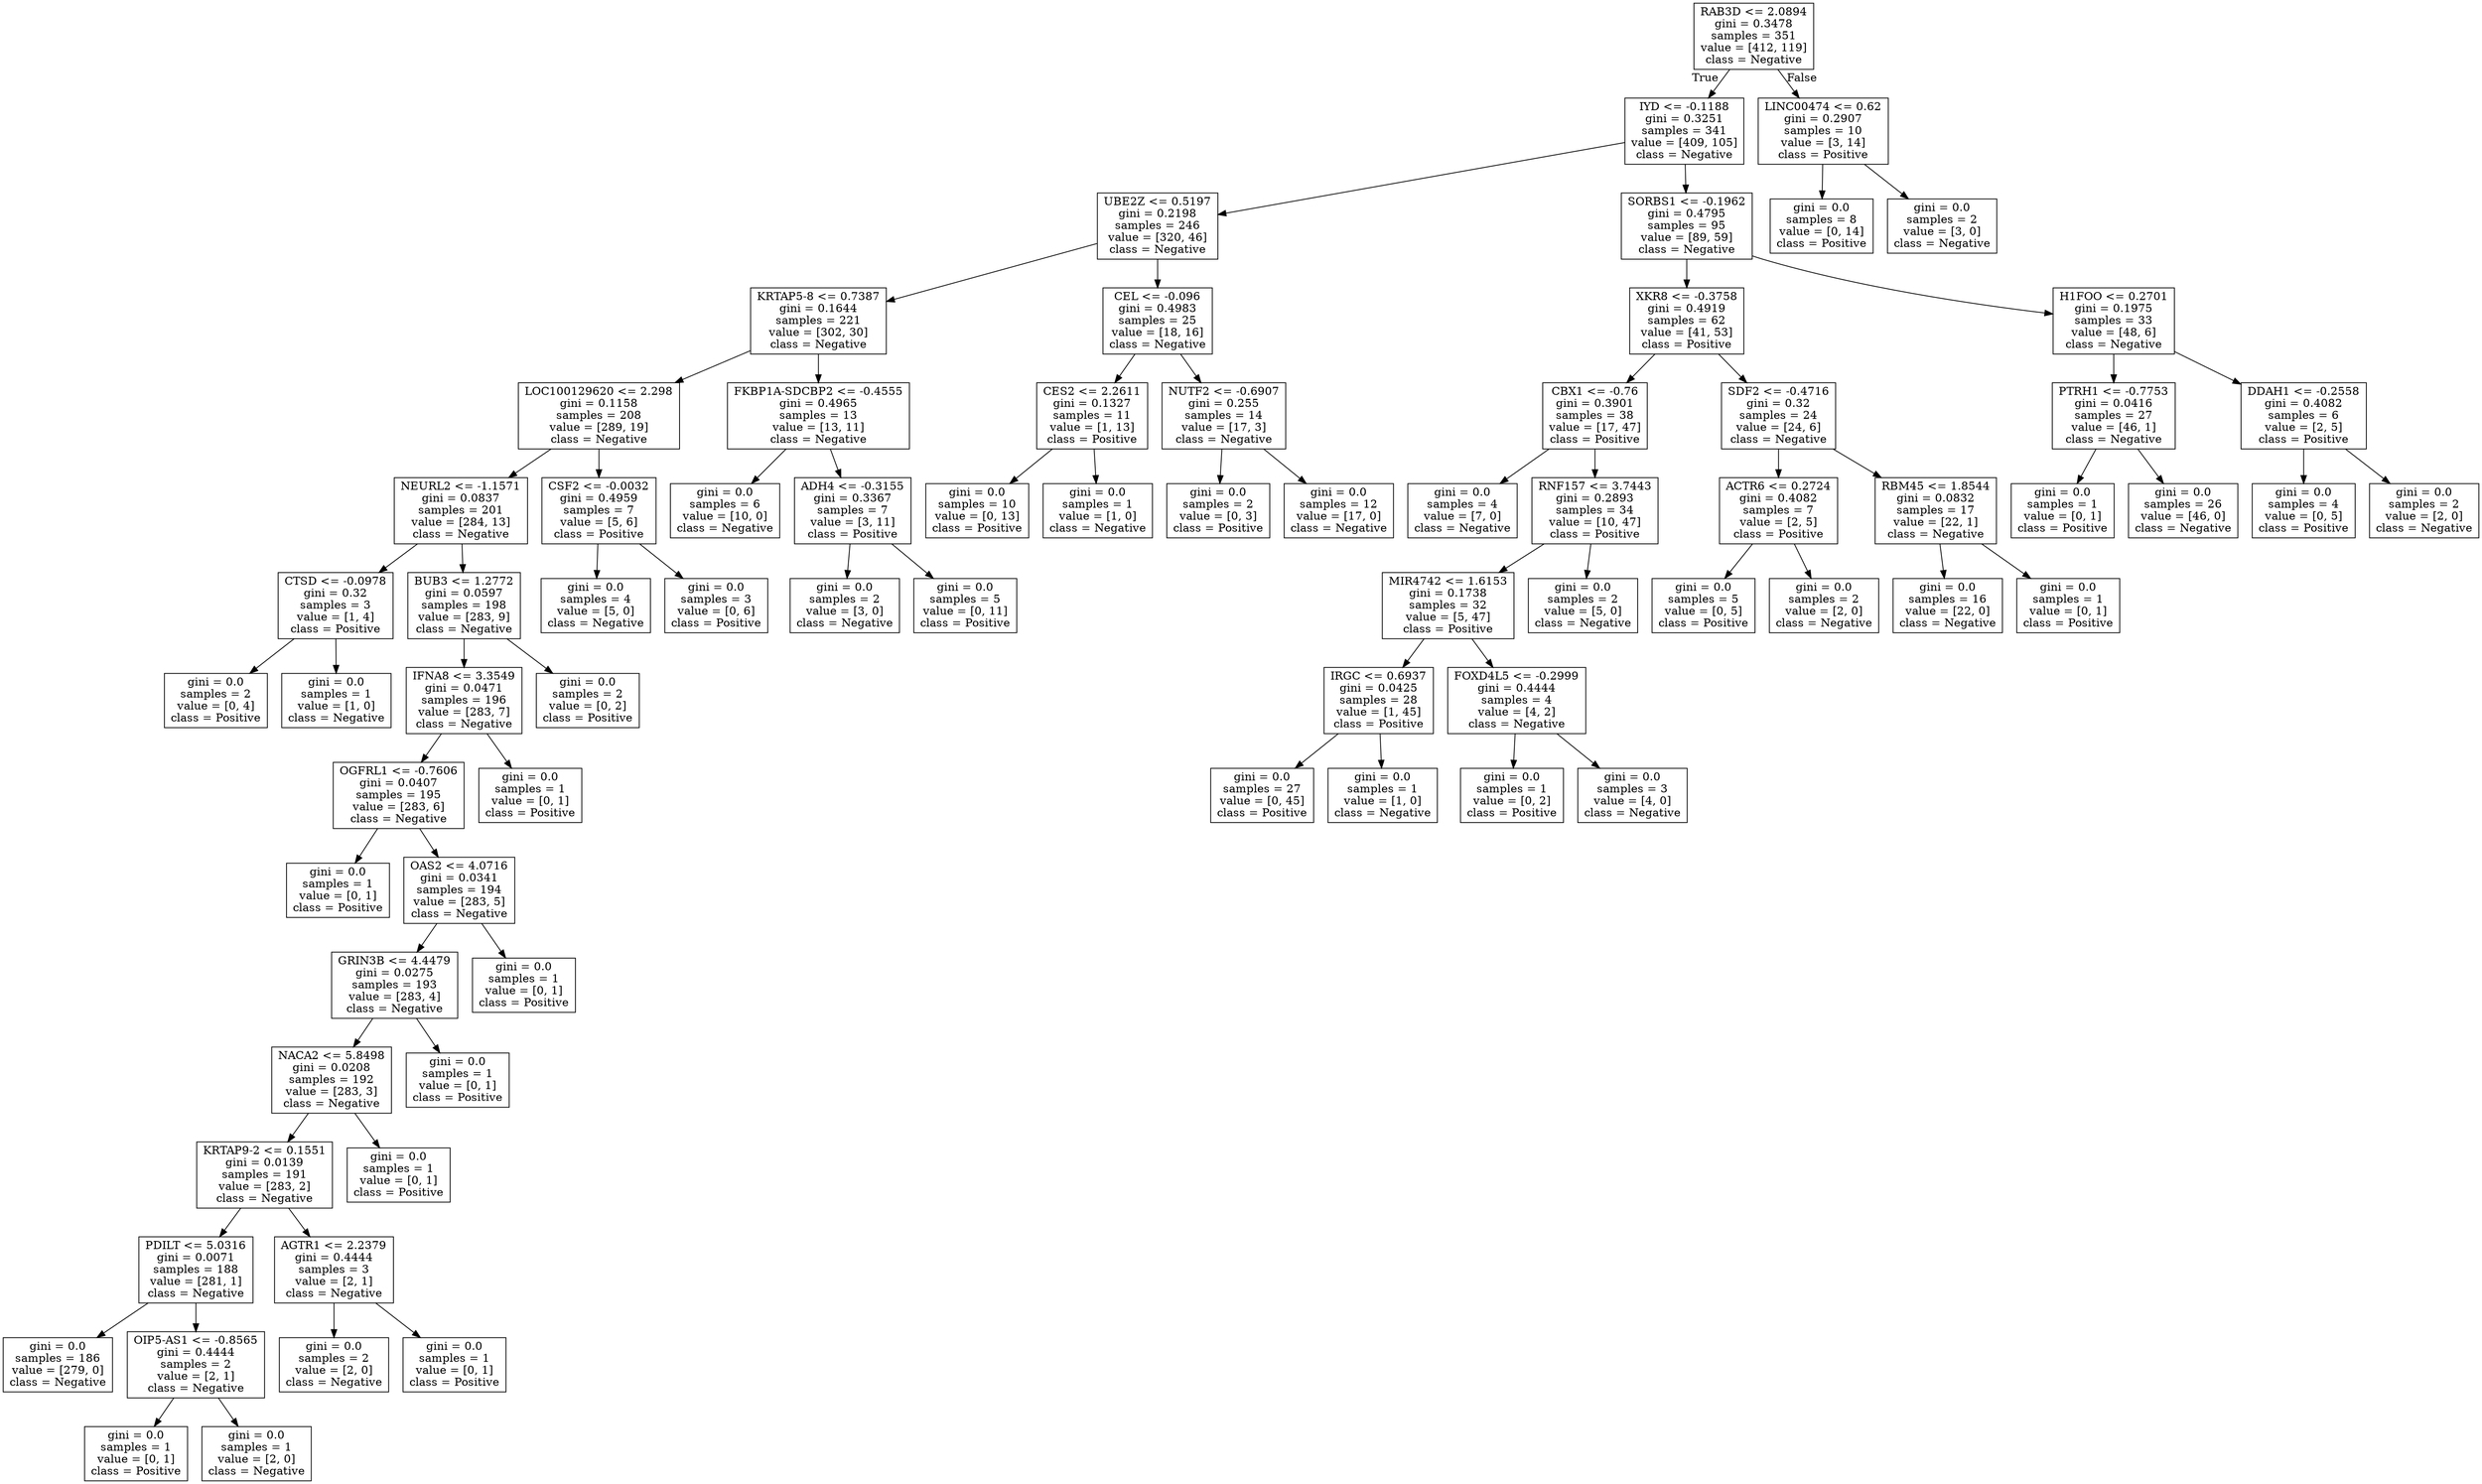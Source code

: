 digraph Tree {
node [shape=box] ;
0 [label="RAB3D <= 2.0894\ngini = 0.3478\nsamples = 351\nvalue = [412, 119]\nclass = Negative"] ;
1 [label="IYD <= -0.1188\ngini = 0.3251\nsamples = 341\nvalue = [409, 105]\nclass = Negative"] ;
0 -> 1 [labeldistance=2.5, labelangle=45, headlabel="True"] ;
2 [label="UBE2Z <= 0.5197\ngini = 0.2198\nsamples = 246\nvalue = [320, 46]\nclass = Negative"] ;
1 -> 2 ;
3 [label="KRTAP5-8 <= 0.7387\ngini = 0.1644\nsamples = 221\nvalue = [302, 30]\nclass = Negative"] ;
2 -> 3 ;
4 [label="LOC100129620 <= 2.298\ngini = 0.1158\nsamples = 208\nvalue = [289, 19]\nclass = Negative"] ;
3 -> 4 ;
5 [label="NEURL2 <= -1.1571\ngini = 0.0837\nsamples = 201\nvalue = [284, 13]\nclass = Negative"] ;
4 -> 5 ;
6 [label="CTSD <= -0.0978\ngini = 0.32\nsamples = 3\nvalue = [1, 4]\nclass = Positive"] ;
5 -> 6 ;
7 [label="gini = 0.0\nsamples = 2\nvalue = [0, 4]\nclass = Positive"] ;
6 -> 7 ;
8 [label="gini = 0.0\nsamples = 1\nvalue = [1, 0]\nclass = Negative"] ;
6 -> 8 ;
9 [label="BUB3 <= 1.2772\ngini = 0.0597\nsamples = 198\nvalue = [283, 9]\nclass = Negative"] ;
5 -> 9 ;
10 [label="IFNA8 <= 3.3549\ngini = 0.0471\nsamples = 196\nvalue = [283, 7]\nclass = Negative"] ;
9 -> 10 ;
11 [label="OGFRL1 <= -0.7606\ngini = 0.0407\nsamples = 195\nvalue = [283, 6]\nclass = Negative"] ;
10 -> 11 ;
12 [label="gini = 0.0\nsamples = 1\nvalue = [0, 1]\nclass = Positive"] ;
11 -> 12 ;
13 [label="OAS2 <= 4.0716\ngini = 0.0341\nsamples = 194\nvalue = [283, 5]\nclass = Negative"] ;
11 -> 13 ;
14 [label="GRIN3B <= 4.4479\ngini = 0.0275\nsamples = 193\nvalue = [283, 4]\nclass = Negative"] ;
13 -> 14 ;
15 [label="NACA2 <= 5.8498\ngini = 0.0208\nsamples = 192\nvalue = [283, 3]\nclass = Negative"] ;
14 -> 15 ;
16 [label="KRTAP9-2 <= 0.1551\ngini = 0.0139\nsamples = 191\nvalue = [283, 2]\nclass = Negative"] ;
15 -> 16 ;
17 [label="PDILT <= 5.0316\ngini = 0.0071\nsamples = 188\nvalue = [281, 1]\nclass = Negative"] ;
16 -> 17 ;
18 [label="gini = 0.0\nsamples = 186\nvalue = [279, 0]\nclass = Negative"] ;
17 -> 18 ;
19 [label="OIP5-AS1 <= -0.8565\ngini = 0.4444\nsamples = 2\nvalue = [2, 1]\nclass = Negative"] ;
17 -> 19 ;
20 [label="gini = 0.0\nsamples = 1\nvalue = [0, 1]\nclass = Positive"] ;
19 -> 20 ;
21 [label="gini = 0.0\nsamples = 1\nvalue = [2, 0]\nclass = Negative"] ;
19 -> 21 ;
22 [label="AGTR1 <= 2.2379\ngini = 0.4444\nsamples = 3\nvalue = [2, 1]\nclass = Negative"] ;
16 -> 22 ;
23 [label="gini = 0.0\nsamples = 2\nvalue = [2, 0]\nclass = Negative"] ;
22 -> 23 ;
24 [label="gini = 0.0\nsamples = 1\nvalue = [0, 1]\nclass = Positive"] ;
22 -> 24 ;
25 [label="gini = 0.0\nsamples = 1\nvalue = [0, 1]\nclass = Positive"] ;
15 -> 25 ;
26 [label="gini = 0.0\nsamples = 1\nvalue = [0, 1]\nclass = Positive"] ;
14 -> 26 ;
27 [label="gini = 0.0\nsamples = 1\nvalue = [0, 1]\nclass = Positive"] ;
13 -> 27 ;
28 [label="gini = 0.0\nsamples = 1\nvalue = [0, 1]\nclass = Positive"] ;
10 -> 28 ;
29 [label="gini = 0.0\nsamples = 2\nvalue = [0, 2]\nclass = Positive"] ;
9 -> 29 ;
30 [label="CSF2 <= -0.0032\ngini = 0.4959\nsamples = 7\nvalue = [5, 6]\nclass = Positive"] ;
4 -> 30 ;
31 [label="gini = 0.0\nsamples = 4\nvalue = [5, 0]\nclass = Negative"] ;
30 -> 31 ;
32 [label="gini = 0.0\nsamples = 3\nvalue = [0, 6]\nclass = Positive"] ;
30 -> 32 ;
33 [label="FKBP1A-SDCBP2 <= -0.4555\ngini = 0.4965\nsamples = 13\nvalue = [13, 11]\nclass = Negative"] ;
3 -> 33 ;
34 [label="gini = 0.0\nsamples = 6\nvalue = [10, 0]\nclass = Negative"] ;
33 -> 34 ;
35 [label="ADH4 <= -0.3155\ngini = 0.3367\nsamples = 7\nvalue = [3, 11]\nclass = Positive"] ;
33 -> 35 ;
36 [label="gini = 0.0\nsamples = 2\nvalue = [3, 0]\nclass = Negative"] ;
35 -> 36 ;
37 [label="gini = 0.0\nsamples = 5\nvalue = [0, 11]\nclass = Positive"] ;
35 -> 37 ;
38 [label="CEL <= -0.096\ngini = 0.4983\nsamples = 25\nvalue = [18, 16]\nclass = Negative"] ;
2 -> 38 ;
39 [label="CES2 <= 2.2611\ngini = 0.1327\nsamples = 11\nvalue = [1, 13]\nclass = Positive"] ;
38 -> 39 ;
40 [label="gini = 0.0\nsamples = 10\nvalue = [0, 13]\nclass = Positive"] ;
39 -> 40 ;
41 [label="gini = 0.0\nsamples = 1\nvalue = [1, 0]\nclass = Negative"] ;
39 -> 41 ;
42 [label="NUTF2 <= -0.6907\ngini = 0.255\nsamples = 14\nvalue = [17, 3]\nclass = Negative"] ;
38 -> 42 ;
43 [label="gini = 0.0\nsamples = 2\nvalue = [0, 3]\nclass = Positive"] ;
42 -> 43 ;
44 [label="gini = 0.0\nsamples = 12\nvalue = [17, 0]\nclass = Negative"] ;
42 -> 44 ;
45 [label="SORBS1 <= -0.1962\ngini = 0.4795\nsamples = 95\nvalue = [89, 59]\nclass = Negative"] ;
1 -> 45 ;
46 [label="XKR8 <= -0.3758\ngini = 0.4919\nsamples = 62\nvalue = [41, 53]\nclass = Positive"] ;
45 -> 46 ;
47 [label="CBX1 <= -0.76\ngini = 0.3901\nsamples = 38\nvalue = [17, 47]\nclass = Positive"] ;
46 -> 47 ;
48 [label="gini = 0.0\nsamples = 4\nvalue = [7, 0]\nclass = Negative"] ;
47 -> 48 ;
49 [label="RNF157 <= 3.7443\ngini = 0.2893\nsamples = 34\nvalue = [10, 47]\nclass = Positive"] ;
47 -> 49 ;
50 [label="MIR4742 <= 1.6153\ngini = 0.1738\nsamples = 32\nvalue = [5, 47]\nclass = Positive"] ;
49 -> 50 ;
51 [label="IRGC <= 0.6937\ngini = 0.0425\nsamples = 28\nvalue = [1, 45]\nclass = Positive"] ;
50 -> 51 ;
52 [label="gini = 0.0\nsamples = 27\nvalue = [0, 45]\nclass = Positive"] ;
51 -> 52 ;
53 [label="gini = 0.0\nsamples = 1\nvalue = [1, 0]\nclass = Negative"] ;
51 -> 53 ;
54 [label="FOXD4L5 <= -0.2999\ngini = 0.4444\nsamples = 4\nvalue = [4, 2]\nclass = Negative"] ;
50 -> 54 ;
55 [label="gini = 0.0\nsamples = 1\nvalue = [0, 2]\nclass = Positive"] ;
54 -> 55 ;
56 [label="gini = 0.0\nsamples = 3\nvalue = [4, 0]\nclass = Negative"] ;
54 -> 56 ;
57 [label="gini = 0.0\nsamples = 2\nvalue = [5, 0]\nclass = Negative"] ;
49 -> 57 ;
58 [label="SDF2 <= -0.4716\ngini = 0.32\nsamples = 24\nvalue = [24, 6]\nclass = Negative"] ;
46 -> 58 ;
59 [label="ACTR6 <= 0.2724\ngini = 0.4082\nsamples = 7\nvalue = [2, 5]\nclass = Positive"] ;
58 -> 59 ;
60 [label="gini = 0.0\nsamples = 5\nvalue = [0, 5]\nclass = Positive"] ;
59 -> 60 ;
61 [label="gini = 0.0\nsamples = 2\nvalue = [2, 0]\nclass = Negative"] ;
59 -> 61 ;
62 [label="RBM45 <= 1.8544\ngini = 0.0832\nsamples = 17\nvalue = [22, 1]\nclass = Negative"] ;
58 -> 62 ;
63 [label="gini = 0.0\nsamples = 16\nvalue = [22, 0]\nclass = Negative"] ;
62 -> 63 ;
64 [label="gini = 0.0\nsamples = 1\nvalue = [0, 1]\nclass = Positive"] ;
62 -> 64 ;
65 [label="H1FOO <= 0.2701\ngini = 0.1975\nsamples = 33\nvalue = [48, 6]\nclass = Negative"] ;
45 -> 65 ;
66 [label="PTRH1 <= -0.7753\ngini = 0.0416\nsamples = 27\nvalue = [46, 1]\nclass = Negative"] ;
65 -> 66 ;
67 [label="gini = 0.0\nsamples = 1\nvalue = [0, 1]\nclass = Positive"] ;
66 -> 67 ;
68 [label="gini = 0.0\nsamples = 26\nvalue = [46, 0]\nclass = Negative"] ;
66 -> 68 ;
69 [label="DDAH1 <= -0.2558\ngini = 0.4082\nsamples = 6\nvalue = [2, 5]\nclass = Positive"] ;
65 -> 69 ;
70 [label="gini = 0.0\nsamples = 4\nvalue = [0, 5]\nclass = Positive"] ;
69 -> 70 ;
71 [label="gini = 0.0\nsamples = 2\nvalue = [2, 0]\nclass = Negative"] ;
69 -> 71 ;
72 [label="LINC00474 <= 0.62\ngini = 0.2907\nsamples = 10\nvalue = [3, 14]\nclass = Positive"] ;
0 -> 72 [labeldistance=2.5, labelangle=-45, headlabel="False"] ;
73 [label="gini = 0.0\nsamples = 8\nvalue = [0, 14]\nclass = Positive"] ;
72 -> 73 ;
74 [label="gini = 0.0\nsamples = 2\nvalue = [3, 0]\nclass = Negative"] ;
72 -> 74 ;
}